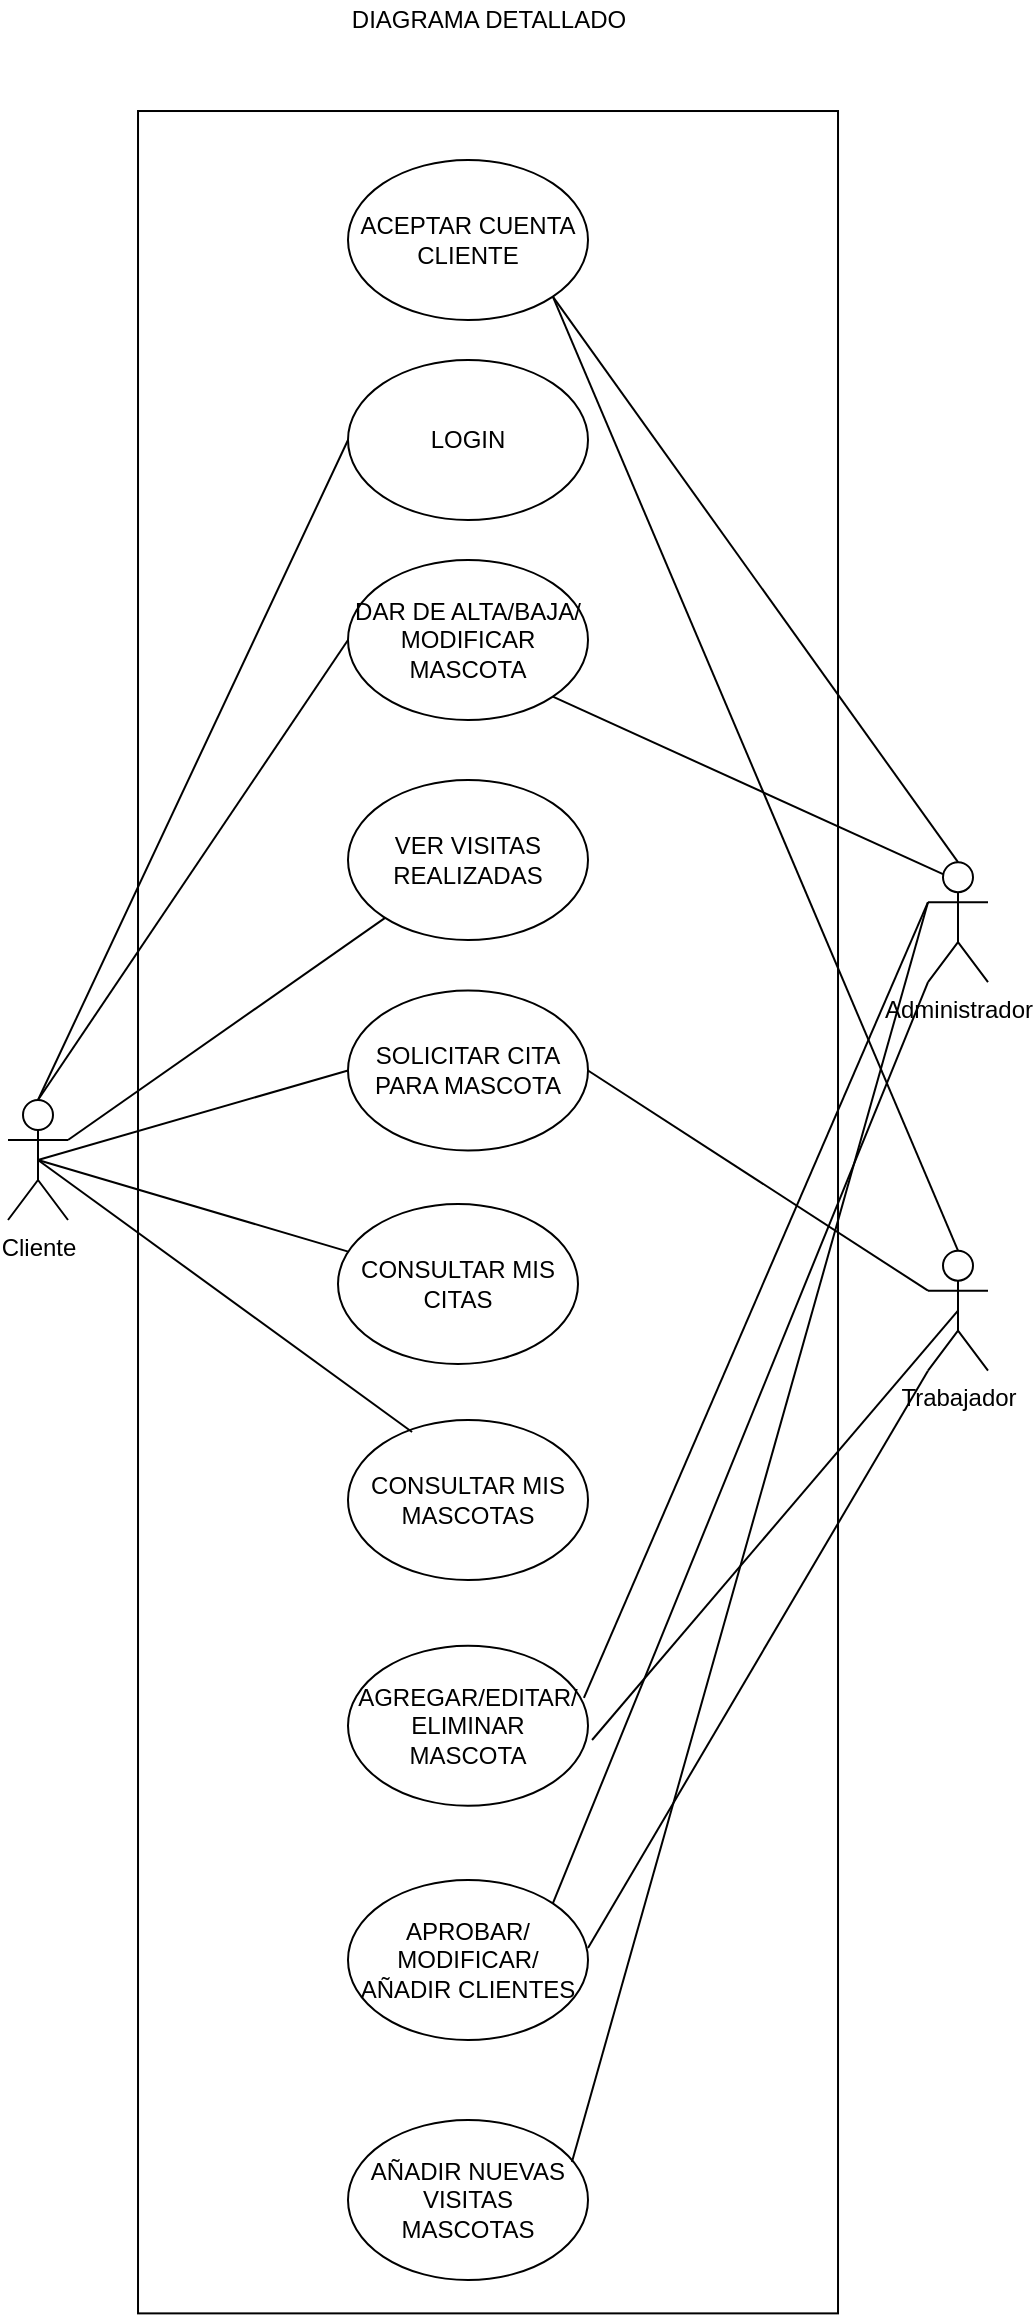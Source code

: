 <mxfile version="18.1.3" type="device"><diagram id="YerA_b_dMUlkE7zi3wgR" name="Page-1"><mxGraphModel dx="1367" dy="-1505" grid="1" gridSize="10" guides="1" tooltips="1" connect="1" arrows="1" fold="1" page="1" pageScale="1" pageWidth="827" pageHeight="1169" math="0" shadow="0"><root><mxCell id="0"/><mxCell id="1" parent="0"/><mxCell id="LwFyFqvhAU4DjjSJYr3h-100" value="" style="rounded=0;whiteSpace=wrap;html=1;rotation=90;" vertex="1" parent="1"><mxGeometry x="-140.58" y="3231.1" width="1101.18" height="350" as="geometry"/></mxCell><mxCell id="LwFyFqvhAU4DjjSJYr3h-101" value="DIAGRAMA DETALLADO" style="text;html=1;align=center;verticalAlign=middle;resizable=0;points=[];autosize=1;strokeColor=none;fillColor=none;" vertex="1" parent="1"><mxGeometry x="335" y="2800" width="150" height="20" as="geometry"/></mxCell><mxCell id="LwFyFqvhAU4DjjSJYr3h-102" value="&lt;font style=&quot;vertical-align: inherit;&quot;&gt;&lt;font style=&quot;vertical-align: inherit;&quot;&gt;Trabajador&lt;/font&gt;&lt;/font&gt;" style="shape=umlActor;verticalLabelPosition=bottom;verticalAlign=top;html=1;outlineConnect=0;" vertex="1" parent="1"><mxGeometry x="630" y="3425.35" width="30" height="60" as="geometry"/></mxCell><mxCell id="LwFyFqvhAU4DjjSJYr3h-103" value="&lt;font style=&quot;vertical-align: inherit;&quot;&gt;&lt;font style=&quot;vertical-align: inherit;&quot;&gt;Cliente&lt;br&gt;&lt;/font&gt;&lt;/font&gt;" style="shape=umlActor;verticalLabelPosition=bottom;verticalAlign=top;html=1;outlineConnect=0;" vertex="1" parent="1"><mxGeometry x="170" y="3350" width="30" height="60" as="geometry"/></mxCell><mxCell id="LwFyFqvhAU4DjjSJYr3h-104" value="&lt;font style=&quot;vertical-align: inherit;&quot;&gt;&lt;font style=&quot;vertical-align: inherit;&quot;&gt;Administrador&lt;/font&gt;&lt;/font&gt;" style="shape=umlActor;verticalLabelPosition=bottom;verticalAlign=top;html=1;outlineConnect=0;" vertex="1" parent="1"><mxGeometry x="630" y="3231.1" width="30" height="60" as="geometry"/></mxCell><mxCell id="LwFyFqvhAU4DjjSJYr3h-105" value="ACEPTAR CUENTA&lt;br&gt;CLIENTE" style="ellipse;whiteSpace=wrap;html=1;" vertex="1" parent="1"><mxGeometry x="340" y="2880" width="120" height="80" as="geometry"/></mxCell><mxCell id="LwFyFqvhAU4DjjSJYr3h-106" value="" style="endArrow=none;html=1;rounded=0;shadow=0;exitX=0.5;exitY=0;exitDx=0;exitDy=0;exitPerimeter=0;entryX=1;entryY=1;entryDx=0;entryDy=0;" edge="1" parent="1" source="LwFyFqvhAU4DjjSJYr3h-104" target="LwFyFqvhAU4DjjSJYr3h-105"><mxGeometry width="50" height="50" relative="1" as="geometry"><mxPoint x="630" y="3140" as="sourcePoint"/><mxPoint x="680" y="3090" as="targetPoint"/></mxGeometry></mxCell><mxCell id="LwFyFqvhAU4DjjSJYr3h-107" value="" style="endArrow=none;html=1;rounded=0;shadow=0;entryX=1;entryY=1;entryDx=0;entryDy=0;exitX=0.5;exitY=0;exitDx=0;exitDy=0;exitPerimeter=0;" edge="1" parent="1" source="LwFyFqvhAU4DjjSJYr3h-102" target="LwFyFqvhAU4DjjSJYr3h-105"><mxGeometry width="50" height="50" relative="1" as="geometry"><mxPoint x="410" y="3250" as="sourcePoint"/><mxPoint x="460" y="3200" as="targetPoint"/></mxGeometry></mxCell><mxCell id="LwFyFqvhAU4DjjSJYr3h-108" value="LOGIN" style="ellipse;whiteSpace=wrap;html=1;" vertex="1" parent="1"><mxGeometry x="340" y="2980" width="120" height="80" as="geometry"/></mxCell><mxCell id="LwFyFqvhAU4DjjSJYr3h-109" value="" style="endArrow=none;html=1;rounded=0;shadow=0;exitX=0.5;exitY=0;exitDx=0;exitDy=0;exitPerimeter=0;entryX=0;entryY=0.5;entryDx=0;entryDy=0;" edge="1" parent="1" source="LwFyFqvhAU4DjjSJYr3h-103" target="LwFyFqvhAU4DjjSJYr3h-108"><mxGeometry width="50" height="50" relative="1" as="geometry"><mxPoint x="170" y="3150" as="sourcePoint"/><mxPoint x="220" y="3100" as="targetPoint"/></mxGeometry></mxCell><mxCell id="LwFyFqvhAU4DjjSJYr3h-110" value="DAR DE ALTA/BAJA/&lt;br&gt;MODIFICAR MASCOTA" style="ellipse;whiteSpace=wrap;html=1;" vertex="1" parent="1"><mxGeometry x="340" y="3080" width="120" height="80" as="geometry"/></mxCell><mxCell id="LwFyFqvhAU4DjjSJYr3h-111" value="VER VISITAS REALIZADAS" style="ellipse;whiteSpace=wrap;html=1;" vertex="1" parent="1"><mxGeometry x="340" y="3190" width="120" height="80" as="geometry"/></mxCell><mxCell id="LwFyFqvhAU4DjjSJYr3h-112" value="" style="endArrow=none;html=1;rounded=0;shadow=0;exitX=1;exitY=1;exitDx=0;exitDy=0;entryX=0.25;entryY=0.1;entryDx=0;entryDy=0;entryPerimeter=0;" edge="1" parent="1" source="LwFyFqvhAU4DjjSJYr3h-110" target="LwFyFqvhAU4DjjSJYr3h-104"><mxGeometry width="50" height="50" relative="1" as="geometry"><mxPoint x="674" y="3310" as="sourcePoint"/><mxPoint x="724" y="3260" as="targetPoint"/></mxGeometry></mxCell><mxCell id="LwFyFqvhAU4DjjSJYr3h-113" value="" style="endArrow=none;html=1;rounded=0;shadow=0;exitX=1;exitY=0.333;exitDx=0;exitDy=0;exitPerimeter=0;" edge="1" parent="1" source="LwFyFqvhAU4DjjSJYr3h-103" target="LwFyFqvhAU4DjjSJYr3h-111"><mxGeometry width="50" height="50" relative="1" as="geometry"><mxPoint x="290" y="3520" as="sourcePoint"/><mxPoint x="340" y="3470" as="targetPoint"/></mxGeometry></mxCell><mxCell id="LwFyFqvhAU4DjjSJYr3h-114" value="" style="endArrow=none;html=1;rounded=0;shadow=0;exitX=0.5;exitY=0;exitDx=0;exitDy=0;exitPerimeter=0;entryX=0;entryY=0.5;entryDx=0;entryDy=0;" edge="1" parent="1" source="LwFyFqvhAU4DjjSJYr3h-103" target="LwFyFqvhAU4DjjSJYr3h-110"><mxGeometry width="50" height="50" relative="1" as="geometry"><mxPoint x="304" y="3530" as="sourcePoint"/><mxPoint x="354" y="3480" as="targetPoint"/></mxGeometry></mxCell><mxCell id="LwFyFqvhAU4DjjSJYr3h-115" value="SOLICITAR CITA PARA MASCOTA" style="ellipse;whiteSpace=wrap;html=1;" vertex="1" parent="1"><mxGeometry x="340" y="3295.25" width="120" height="80" as="geometry"/></mxCell><mxCell id="LwFyFqvhAU4DjjSJYr3h-116" value="CONSULTAR MIS CITAS" style="ellipse;whiteSpace=wrap;html=1;" vertex="1" parent="1"><mxGeometry x="335" y="3402" width="120" height="80" as="geometry"/></mxCell><mxCell id="LwFyFqvhAU4DjjSJYr3h-117" value="CONSULTAR MIS MASCOTAS" style="ellipse;whiteSpace=wrap;html=1;" vertex="1" parent="1"><mxGeometry x="340" y="3510" width="120" height="80" as="geometry"/></mxCell><mxCell id="LwFyFqvhAU4DjjSJYr3h-118" value="" style="endArrow=none;html=1;rounded=0;shadow=0;exitX=1;exitY=0.5;exitDx=0;exitDy=0;entryX=0;entryY=0.333;entryDx=0;entryDy=0;entryPerimeter=0;" edge="1" parent="1" source="LwFyFqvhAU4DjjSJYr3h-115" target="LwFyFqvhAU4DjjSJYr3h-102"><mxGeometry width="50" height="50" relative="1" as="geometry"><mxPoint x="499" y="3512" as="sourcePoint"/><mxPoint x="549" y="3462" as="targetPoint"/></mxGeometry></mxCell><mxCell id="LwFyFqvhAU4DjjSJYr3h-119" value="" style="endArrow=none;html=1;rounded=0;shadow=0;exitX=0.5;exitY=0.5;exitDx=0;exitDy=0;exitPerimeter=0;entryX=0;entryY=0.5;entryDx=0;entryDy=0;" edge="1" parent="1" source="LwFyFqvhAU4DjjSJYr3h-103" target="LwFyFqvhAU4DjjSJYr3h-115"><mxGeometry width="50" height="50" relative="1" as="geometry"><mxPoint x="490" y="3650" as="sourcePoint"/><mxPoint x="540" y="3600" as="targetPoint"/></mxGeometry></mxCell><mxCell id="LwFyFqvhAU4DjjSJYr3h-120" value="" style="endArrow=none;html=1;rounded=0;shadow=0;exitX=0.5;exitY=0.5;exitDx=0;exitDy=0;exitPerimeter=0;" edge="1" parent="1" source="LwFyFqvhAU4DjjSJYr3h-103" target="LwFyFqvhAU4DjjSJYr3h-116"><mxGeometry width="50" height="50" relative="1" as="geometry"><mxPoint x="210" y="3672" as="sourcePoint"/><mxPoint x="260" y="3622" as="targetPoint"/></mxGeometry></mxCell><mxCell id="LwFyFqvhAU4DjjSJYr3h-121" value="" style="endArrow=none;html=1;rounded=0;shadow=0;entryX=0.267;entryY=0.075;entryDx=0;entryDy=0;entryPerimeter=0;exitX=0.5;exitY=0.5;exitDx=0;exitDy=0;exitPerimeter=0;" edge="1" parent="1" source="LwFyFqvhAU4DjjSJYr3h-103" target="LwFyFqvhAU4DjjSJYr3h-117"><mxGeometry width="50" height="50" relative="1" as="geometry"><mxPoint x="279" y="3730" as="sourcePoint"/><mxPoint x="329" y="3680" as="targetPoint"/></mxGeometry></mxCell><mxCell id="LwFyFqvhAU4DjjSJYr3h-122" value="AGREGAR/EDITAR/&lt;br&gt;ELIMINAR MASCOTA" style="ellipse;whiteSpace=wrap;html=1;" vertex="1" parent="1"><mxGeometry x="340" y="3622.88" width="120" height="80" as="geometry"/></mxCell><mxCell id="LwFyFqvhAU4DjjSJYr3h-123" value="APROBAR/&lt;br&gt;MODIFICAR/&lt;br&gt;AÑADIR CLIENTES" style="ellipse;whiteSpace=wrap;html=1;" vertex="1" parent="1"><mxGeometry x="340" y="3740" width="120" height="80" as="geometry"/></mxCell><mxCell id="LwFyFqvhAU4DjjSJYr3h-124" value="" style="endArrow=none;html=1;rounded=0;shadow=0;exitX=0.983;exitY=0.326;exitDx=0;exitDy=0;exitPerimeter=0;entryX=0;entryY=0.333;entryDx=0;entryDy=0;entryPerimeter=0;" edge="1" parent="1" source="LwFyFqvhAU4DjjSJYr3h-122" target="LwFyFqvhAU4DjjSJYr3h-104"><mxGeometry width="50" height="50" relative="1" as="geometry"><mxPoint x="485" y="3640" as="sourcePoint"/><mxPoint x="535" y="3590" as="targetPoint"/></mxGeometry></mxCell><mxCell id="LwFyFqvhAU4DjjSJYr3h-125" value="" style="endArrow=none;html=1;rounded=0;shadow=0;exitX=1.017;exitY=0.589;exitDx=0;exitDy=0;exitPerimeter=0;entryX=0.5;entryY=0.5;entryDx=0;entryDy=0;entryPerimeter=0;" edge="1" parent="1" source="LwFyFqvhAU4DjjSJYr3h-122" target="LwFyFqvhAU4DjjSJYr3h-102"><mxGeometry width="50" height="50" relative="1" as="geometry"><mxPoint x="540" y="3702.88" as="sourcePoint"/><mxPoint x="590" y="3652.88" as="targetPoint"/></mxGeometry></mxCell><mxCell id="LwFyFqvhAU4DjjSJYr3h-126" value="" style="endArrow=none;html=1;rounded=0;shadow=0;exitX=1;exitY=0;exitDx=0;exitDy=0;entryX=0;entryY=1;entryDx=0;entryDy=0;entryPerimeter=0;" edge="1" parent="1" source="LwFyFqvhAU4DjjSJYr3h-123" target="LwFyFqvhAU4DjjSJYr3h-104"><mxGeometry width="50" height="50" relative="1" as="geometry"><mxPoint x="485" y="3752.88" as="sourcePoint"/><mxPoint x="535" y="3702.88" as="targetPoint"/></mxGeometry></mxCell><mxCell id="LwFyFqvhAU4DjjSJYr3h-127" value="" style="endArrow=none;html=1;rounded=0;shadow=0;exitX=1;exitY=0.425;exitDx=0;exitDy=0;exitPerimeter=0;entryX=0;entryY=1;entryDx=0;entryDy=0;entryPerimeter=0;" edge="1" parent="1" source="LwFyFqvhAU4DjjSJYr3h-123" target="LwFyFqvhAU4DjjSJYr3h-102"><mxGeometry width="50" height="50" relative="1" as="geometry"><mxPoint x="520" y="3752.88" as="sourcePoint"/><mxPoint x="570" y="3702.88" as="targetPoint"/></mxGeometry></mxCell><mxCell id="LwFyFqvhAU4DjjSJYr3h-128" value="AÑADIR NUEVAS VISITAS &lt;br&gt;MASCOTAS" style="ellipse;whiteSpace=wrap;html=1;" vertex="1" parent="1"><mxGeometry x="340" y="3860" width="120" height="80" as="geometry"/></mxCell><mxCell id="LwFyFqvhAU4DjjSJYr3h-129" value="" style="endArrow=none;html=1;rounded=0;shadow=0;exitX=0.933;exitY=0.263;exitDx=0;exitDy=0;exitPerimeter=0;entryX=0;entryY=0.333;entryDx=0;entryDy=0;entryPerimeter=0;" edge="1" parent="1" source="LwFyFqvhAU4DjjSJYr3h-128" target="LwFyFqvhAU4DjjSJYr3h-104"><mxGeometry width="50" height="50" relative="1" as="geometry"><mxPoint x="520" y="3830" as="sourcePoint"/><mxPoint x="570" y="3780" as="targetPoint"/></mxGeometry></mxCell></root></mxGraphModel></diagram></mxfile>